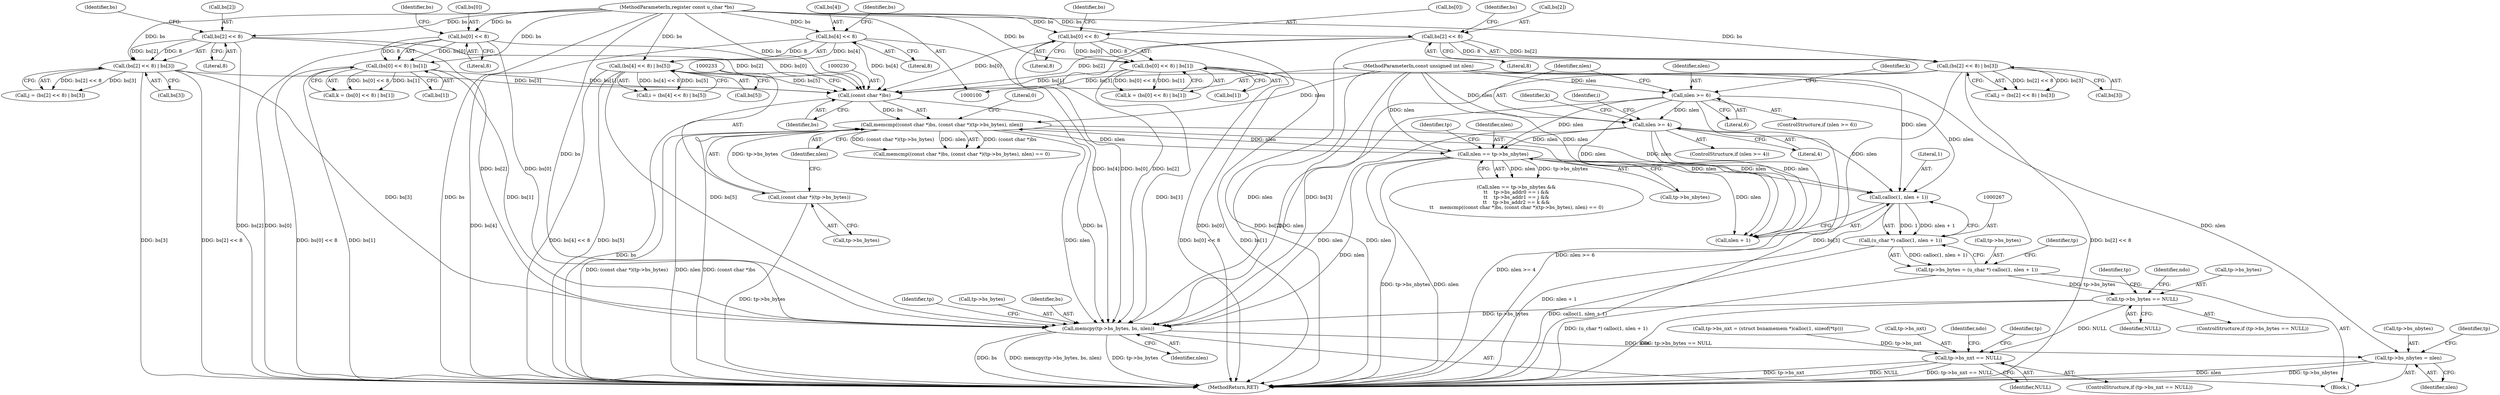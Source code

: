 digraph "0_tcpdump_730fc35968c5433b9e2a829779057f4f9495dc51_1@API" {
"1000268" [label="(Call,calloc(1, nlen + 1))"];
"1000228" [label="(Call,memcmp((const char *)bs, (const char *)(tp->bs_bytes), nlen))"];
"1000229" [label="(Call,(const char *)bs)"];
"1000167" [label="(Call,bs[2] << 8)"];
"1000102" [label="(MethodParameterIn,register const u_char *bs)"];
"1000166" [label="(Call,(bs[2] << 8) | bs[3])"];
"1000156" [label="(Call,bs[0] << 8)"];
"1000139" [label="(Call,bs[4] << 8)"];
"1000116" [label="(Call,(bs[0] << 8) | bs[1])"];
"1000117" [label="(Call,bs[0] << 8)"];
"1000155" [label="(Call,(bs[0] << 8) | bs[1])"];
"1000128" [label="(Call,bs[2] << 8)"];
"1000138" [label="(Call,(bs[4] << 8) | bs[5])"];
"1000127" [label="(Call,(bs[2] << 8) | bs[3])"];
"1000232" [label="(Call,(const char *)(tp->bs_bytes))"];
"1000204" [label="(Call,nlen == tp->bs_nbytes)"];
"1000149" [label="(Call,nlen >= 4)"];
"1000110" [label="(Call,nlen >= 6)"];
"1000103" [label="(MethodParameterIn,const unsigned int nlen)"];
"1000266" [label="(Call,(u_char *) calloc(1, nlen + 1))"];
"1000262" [label="(Call,tp->bs_bytes = (u_char *) calloc(1, nlen + 1))"];
"1000274" [label="(Call,tp->bs_bytes == NULL)"];
"1000282" [label="(Call,memcpy(tp->bs_bytes, bs, nlen))"];
"1000288" [label="(Call,tp->bs_nbytes = nlen)"];
"1000305" [label="(Call,tp->bs_nxt == NULL)"];
"1000129" [label="(Call,bs[2])"];
"1000293" [label="(Call,tp->bs_nxt = (struct bsnamemem *)calloc(1, sizeof(*tp)))"];
"1000160" [label="(Literal,8)"];
"1000132" [label="(Literal,8)"];
"1000167" [label="(Call,bs[2] << 8)"];
"1000263" [label="(Call,tp->bs_bytes)"];
"1000134" [label="(Identifier,bs)"];
"1000309" [label="(Identifier,NULL)"];
"1000155" [label="(Call,(bs[0] << 8) | bs[1])"];
"1000289" [label="(Call,tp->bs_nbytes)"];
"1000270" [label="(Call,nlen + 1)"];
"1000315" [label="(MethodReturn,RET)"];
"1000284" [label="(Identifier,tp)"];
"1000128" [label="(Call,bs[2] << 8)"];
"1000231" [label="(Identifier,bs)"];
"1000138" [label="(Call,(bs[4] << 8) | bs[5])"];
"1000112" [label="(Literal,6)"];
"1000148" [label="(ControlStructure,if (nlen >= 4))"];
"1000154" [label="(Identifier,k)"];
"1000290" [label="(Identifier,tp)"];
"1000151" [label="(Literal,4)"];
"1000306" [label="(Call,tp->bs_nxt)"];
"1000269" [label="(Literal,1)"];
"1000118" [label="(Call,bs[0])"];
"1000149" [label="(Call,nlen >= 4)"];
"1000311" [label="(Identifier,ndo)"];
"1000212" [label="(Identifier,tp)"];
"1000172" [label="(Call,bs[3])"];
"1000125" [label="(Call,j = (bs[2] << 8) | bs[3])"];
"1000283" [label="(Call,tp->bs_bytes)"];
"1000288" [label="(Call,tp->bs_nbytes = nlen)"];
"1000115" [label="(Identifier,k)"];
"1000276" [label="(Identifier,tp)"];
"1000173" [label="(Identifier,bs)"];
"1000206" [label="(Call,tp->bs_nbytes)"];
"1000280" [label="(Identifier,ndo)"];
"1000110" [label="(Call,nlen >= 6)"];
"1000287" [label="(Identifier,nlen)"];
"1000166" [label="(Call,(bs[2] << 8) | bs[3])"];
"1000123" [label="(Identifier,bs)"];
"1000136" [label="(Call,i = (bs[4] << 8) | bs[5])"];
"1000116" [label="(Call,(bs[0] << 8) | bs[1])"];
"1000133" [label="(Call,bs[3])"];
"1000109" [label="(ControlStructure,if (nlen >= 6))"];
"1000275" [label="(Call,tp->bs_bytes)"];
"1000205" [label="(Identifier,nlen)"];
"1000121" [label="(Literal,8)"];
"1000305" [label="(Call,tp->bs_nxt == NULL)"];
"1000314" [label="(Identifier,tp)"];
"1000274" [label="(Call,tp->bs_bytes == NULL)"];
"1000232" [label="(Call,(const char *)(tp->bs_bytes))"];
"1000111" [label="(Identifier,nlen)"];
"1000282" [label="(Call,memcpy(tp->bs_bytes, bs, nlen))"];
"1000295" [label="(Identifier,tp)"];
"1000286" [label="(Identifier,bs)"];
"1000162" [label="(Identifier,bs)"];
"1000266" [label="(Call,(u_char *) calloc(1, nlen + 1))"];
"1000156" [label="(Call,bs[0] << 8)"];
"1000273" [label="(ControlStructure,if (tp->bs_bytes == NULL))"];
"1000171" [label="(Literal,8)"];
"1000122" [label="(Call,bs[1])"];
"1000144" [label="(Call,bs[5])"];
"1000237" [label="(Identifier,nlen)"];
"1000292" [label="(Identifier,nlen)"];
"1000117" [label="(Call,bs[0] << 8)"];
"1000150" [label="(Identifier,nlen)"];
"1000168" [label="(Call,bs[2])"];
"1000227" [label="(Call,memcmp((const char *)bs, (const char *)(tp->bs_bytes), nlen) == 0)"];
"1000204" [label="(Call,nlen == tp->bs_nbytes)"];
"1000127" [label="(Call,(bs[2] << 8) | bs[3])"];
"1000164" [label="(Call,j = (bs[2] << 8) | bs[3])"];
"1000140" [label="(Call,bs[4])"];
"1000153" [label="(Call,k = (bs[0] << 8) | bs[1])"];
"1000145" [label="(Identifier,bs)"];
"1000139" [label="(Call,bs[4] << 8)"];
"1000161" [label="(Call,bs[1])"];
"1000114" [label="(Call,k = (bs[0] << 8) | bs[1])"];
"1000268" [label="(Call,calloc(1, nlen + 1))"];
"1000203" [label="(Call,nlen == tp->bs_nbytes &&\n\t\t    tp->bs_addr0 == i &&\n\t\t    tp->bs_addr1 == j &&\n\t\t    tp->bs_addr2 == k &&\n\t\t    memcmp((const char *)bs, (const char *)(tp->bs_bytes), nlen) == 0)"];
"1000262" [label="(Call,tp->bs_bytes = (u_char *) calloc(1, nlen + 1))"];
"1000103" [label="(MethodParameterIn,const unsigned int nlen)"];
"1000157" [label="(Call,bs[0])"];
"1000143" [label="(Literal,8)"];
"1000180" [label="(Identifier,i)"];
"1000104" [label="(Block,)"];
"1000102" [label="(MethodParameterIn,register const u_char *bs)"];
"1000228" [label="(Call,memcmp((const char *)bs, (const char *)(tp->bs_bytes), nlen))"];
"1000304" [label="(ControlStructure,if (tp->bs_nxt == NULL))"];
"1000238" [label="(Literal,0)"];
"1000278" [label="(Identifier,NULL)"];
"1000234" [label="(Call,tp->bs_bytes)"];
"1000229" [label="(Call,(const char *)bs)"];
"1000268" -> "1000266"  [label="AST: "];
"1000268" -> "1000270"  [label="CFG: "];
"1000269" -> "1000268"  [label="AST: "];
"1000270" -> "1000268"  [label="AST: "];
"1000266" -> "1000268"  [label="CFG: "];
"1000268" -> "1000315"  [label="DDG: nlen + 1"];
"1000268" -> "1000266"  [label="DDG: 1"];
"1000268" -> "1000266"  [label="DDG: nlen + 1"];
"1000228" -> "1000268"  [label="DDG: nlen"];
"1000149" -> "1000268"  [label="DDG: nlen"];
"1000204" -> "1000268"  [label="DDG: nlen"];
"1000110" -> "1000268"  [label="DDG: nlen"];
"1000103" -> "1000268"  [label="DDG: nlen"];
"1000228" -> "1000227"  [label="AST: "];
"1000228" -> "1000237"  [label="CFG: "];
"1000229" -> "1000228"  [label="AST: "];
"1000232" -> "1000228"  [label="AST: "];
"1000237" -> "1000228"  [label="AST: "];
"1000238" -> "1000228"  [label="CFG: "];
"1000228" -> "1000315"  [label="DDG: (const char *)(tp->bs_bytes)"];
"1000228" -> "1000315"  [label="DDG: nlen"];
"1000228" -> "1000315"  [label="DDG: (const char *)bs"];
"1000228" -> "1000204"  [label="DDG: nlen"];
"1000228" -> "1000227"  [label="DDG: (const char *)bs"];
"1000228" -> "1000227"  [label="DDG: (const char *)(tp->bs_bytes)"];
"1000228" -> "1000227"  [label="DDG: nlen"];
"1000229" -> "1000228"  [label="DDG: bs"];
"1000232" -> "1000228"  [label="DDG: tp->bs_bytes"];
"1000204" -> "1000228"  [label="DDG: nlen"];
"1000103" -> "1000228"  [label="DDG: nlen"];
"1000228" -> "1000270"  [label="DDG: nlen"];
"1000228" -> "1000282"  [label="DDG: nlen"];
"1000229" -> "1000231"  [label="CFG: "];
"1000230" -> "1000229"  [label="AST: "];
"1000231" -> "1000229"  [label="AST: "];
"1000233" -> "1000229"  [label="CFG: "];
"1000229" -> "1000315"  [label="DDG: bs"];
"1000167" -> "1000229"  [label="DDG: bs[2]"];
"1000166" -> "1000229"  [label="DDG: bs[3]"];
"1000156" -> "1000229"  [label="DDG: bs[0]"];
"1000139" -> "1000229"  [label="DDG: bs[4]"];
"1000116" -> "1000229"  [label="DDG: bs[1]"];
"1000155" -> "1000229"  [label="DDG: bs[1]"];
"1000128" -> "1000229"  [label="DDG: bs[2]"];
"1000138" -> "1000229"  [label="DDG: bs[5]"];
"1000117" -> "1000229"  [label="DDG: bs[0]"];
"1000127" -> "1000229"  [label="DDG: bs[3]"];
"1000102" -> "1000229"  [label="DDG: bs"];
"1000229" -> "1000282"  [label="DDG: bs"];
"1000167" -> "1000166"  [label="AST: "];
"1000167" -> "1000171"  [label="CFG: "];
"1000168" -> "1000167"  [label="AST: "];
"1000171" -> "1000167"  [label="AST: "];
"1000173" -> "1000167"  [label="CFG: "];
"1000167" -> "1000315"  [label="DDG: bs[2]"];
"1000167" -> "1000166"  [label="DDG: bs[2]"];
"1000167" -> "1000166"  [label="DDG: 8"];
"1000102" -> "1000167"  [label="DDG: bs"];
"1000167" -> "1000282"  [label="DDG: bs[2]"];
"1000102" -> "1000100"  [label="AST: "];
"1000102" -> "1000315"  [label="DDG: bs"];
"1000102" -> "1000117"  [label="DDG: bs"];
"1000102" -> "1000116"  [label="DDG: bs"];
"1000102" -> "1000128"  [label="DDG: bs"];
"1000102" -> "1000127"  [label="DDG: bs"];
"1000102" -> "1000139"  [label="DDG: bs"];
"1000102" -> "1000138"  [label="DDG: bs"];
"1000102" -> "1000156"  [label="DDG: bs"];
"1000102" -> "1000155"  [label="DDG: bs"];
"1000102" -> "1000166"  [label="DDG: bs"];
"1000102" -> "1000282"  [label="DDG: bs"];
"1000166" -> "1000164"  [label="AST: "];
"1000166" -> "1000172"  [label="CFG: "];
"1000172" -> "1000166"  [label="AST: "];
"1000164" -> "1000166"  [label="CFG: "];
"1000166" -> "1000315"  [label="DDG: bs[3]"];
"1000166" -> "1000315"  [label="DDG: bs[2] << 8"];
"1000166" -> "1000164"  [label="DDG: bs[2] << 8"];
"1000166" -> "1000164"  [label="DDG: bs[3]"];
"1000166" -> "1000282"  [label="DDG: bs[3]"];
"1000156" -> "1000155"  [label="AST: "];
"1000156" -> "1000160"  [label="CFG: "];
"1000157" -> "1000156"  [label="AST: "];
"1000160" -> "1000156"  [label="AST: "];
"1000162" -> "1000156"  [label="CFG: "];
"1000156" -> "1000315"  [label="DDG: bs[0]"];
"1000156" -> "1000155"  [label="DDG: bs[0]"];
"1000156" -> "1000155"  [label="DDG: 8"];
"1000156" -> "1000282"  [label="DDG: bs[0]"];
"1000139" -> "1000138"  [label="AST: "];
"1000139" -> "1000143"  [label="CFG: "];
"1000140" -> "1000139"  [label="AST: "];
"1000143" -> "1000139"  [label="AST: "];
"1000145" -> "1000139"  [label="CFG: "];
"1000139" -> "1000315"  [label="DDG: bs[4]"];
"1000139" -> "1000138"  [label="DDG: bs[4]"];
"1000139" -> "1000138"  [label="DDG: 8"];
"1000139" -> "1000282"  [label="DDG: bs[4]"];
"1000116" -> "1000114"  [label="AST: "];
"1000116" -> "1000122"  [label="CFG: "];
"1000117" -> "1000116"  [label="AST: "];
"1000122" -> "1000116"  [label="AST: "];
"1000114" -> "1000116"  [label="CFG: "];
"1000116" -> "1000315"  [label="DDG: bs[0] << 8"];
"1000116" -> "1000315"  [label="DDG: bs[1]"];
"1000116" -> "1000114"  [label="DDG: bs[0] << 8"];
"1000116" -> "1000114"  [label="DDG: bs[1]"];
"1000117" -> "1000116"  [label="DDG: bs[0]"];
"1000117" -> "1000116"  [label="DDG: 8"];
"1000116" -> "1000282"  [label="DDG: bs[1]"];
"1000117" -> "1000121"  [label="CFG: "];
"1000118" -> "1000117"  [label="AST: "];
"1000121" -> "1000117"  [label="AST: "];
"1000123" -> "1000117"  [label="CFG: "];
"1000117" -> "1000315"  [label="DDG: bs[0]"];
"1000117" -> "1000282"  [label="DDG: bs[0]"];
"1000155" -> "1000153"  [label="AST: "];
"1000155" -> "1000161"  [label="CFG: "];
"1000161" -> "1000155"  [label="AST: "];
"1000153" -> "1000155"  [label="CFG: "];
"1000155" -> "1000315"  [label="DDG: bs[0] << 8"];
"1000155" -> "1000315"  [label="DDG: bs[1]"];
"1000155" -> "1000153"  [label="DDG: bs[0] << 8"];
"1000155" -> "1000153"  [label="DDG: bs[1]"];
"1000155" -> "1000282"  [label="DDG: bs[1]"];
"1000128" -> "1000127"  [label="AST: "];
"1000128" -> "1000132"  [label="CFG: "];
"1000129" -> "1000128"  [label="AST: "];
"1000132" -> "1000128"  [label="AST: "];
"1000134" -> "1000128"  [label="CFG: "];
"1000128" -> "1000315"  [label="DDG: bs[2]"];
"1000128" -> "1000127"  [label="DDG: bs[2]"];
"1000128" -> "1000127"  [label="DDG: 8"];
"1000128" -> "1000282"  [label="DDG: bs[2]"];
"1000138" -> "1000136"  [label="AST: "];
"1000138" -> "1000144"  [label="CFG: "];
"1000144" -> "1000138"  [label="AST: "];
"1000136" -> "1000138"  [label="CFG: "];
"1000138" -> "1000315"  [label="DDG: bs[4] << 8"];
"1000138" -> "1000315"  [label="DDG: bs[5]"];
"1000138" -> "1000136"  [label="DDG: bs[4] << 8"];
"1000138" -> "1000136"  [label="DDG: bs[5]"];
"1000138" -> "1000282"  [label="DDG: bs[5]"];
"1000127" -> "1000125"  [label="AST: "];
"1000127" -> "1000133"  [label="CFG: "];
"1000133" -> "1000127"  [label="AST: "];
"1000125" -> "1000127"  [label="CFG: "];
"1000127" -> "1000315"  [label="DDG: bs[3]"];
"1000127" -> "1000315"  [label="DDG: bs[2] << 8"];
"1000127" -> "1000125"  [label="DDG: bs[2] << 8"];
"1000127" -> "1000125"  [label="DDG: bs[3]"];
"1000127" -> "1000282"  [label="DDG: bs[3]"];
"1000232" -> "1000234"  [label="CFG: "];
"1000233" -> "1000232"  [label="AST: "];
"1000234" -> "1000232"  [label="AST: "];
"1000237" -> "1000232"  [label="CFG: "];
"1000232" -> "1000315"  [label="DDG: tp->bs_bytes"];
"1000204" -> "1000203"  [label="AST: "];
"1000204" -> "1000206"  [label="CFG: "];
"1000205" -> "1000204"  [label="AST: "];
"1000206" -> "1000204"  [label="AST: "];
"1000212" -> "1000204"  [label="CFG: "];
"1000203" -> "1000204"  [label="CFG: "];
"1000204" -> "1000315"  [label="DDG: tp->bs_nbytes"];
"1000204" -> "1000315"  [label="DDG: nlen"];
"1000204" -> "1000203"  [label="DDG: nlen"];
"1000204" -> "1000203"  [label="DDG: tp->bs_nbytes"];
"1000149" -> "1000204"  [label="DDG: nlen"];
"1000110" -> "1000204"  [label="DDG: nlen"];
"1000103" -> "1000204"  [label="DDG: nlen"];
"1000204" -> "1000270"  [label="DDG: nlen"];
"1000204" -> "1000282"  [label="DDG: nlen"];
"1000149" -> "1000148"  [label="AST: "];
"1000149" -> "1000151"  [label="CFG: "];
"1000150" -> "1000149"  [label="AST: "];
"1000151" -> "1000149"  [label="AST: "];
"1000154" -> "1000149"  [label="CFG: "];
"1000180" -> "1000149"  [label="CFG: "];
"1000149" -> "1000315"  [label="DDG: nlen >= 4"];
"1000110" -> "1000149"  [label="DDG: nlen"];
"1000103" -> "1000149"  [label="DDG: nlen"];
"1000149" -> "1000270"  [label="DDG: nlen"];
"1000149" -> "1000282"  [label="DDG: nlen"];
"1000110" -> "1000109"  [label="AST: "];
"1000110" -> "1000112"  [label="CFG: "];
"1000111" -> "1000110"  [label="AST: "];
"1000112" -> "1000110"  [label="AST: "];
"1000115" -> "1000110"  [label="CFG: "];
"1000150" -> "1000110"  [label="CFG: "];
"1000110" -> "1000315"  [label="DDG: nlen >= 6"];
"1000103" -> "1000110"  [label="DDG: nlen"];
"1000110" -> "1000270"  [label="DDG: nlen"];
"1000110" -> "1000282"  [label="DDG: nlen"];
"1000103" -> "1000100"  [label="AST: "];
"1000103" -> "1000315"  [label="DDG: nlen"];
"1000103" -> "1000270"  [label="DDG: nlen"];
"1000103" -> "1000282"  [label="DDG: nlen"];
"1000103" -> "1000288"  [label="DDG: nlen"];
"1000266" -> "1000262"  [label="AST: "];
"1000267" -> "1000266"  [label="AST: "];
"1000262" -> "1000266"  [label="CFG: "];
"1000266" -> "1000315"  [label="DDG: calloc(1, nlen + 1)"];
"1000266" -> "1000262"  [label="DDG: calloc(1, nlen + 1)"];
"1000262" -> "1000104"  [label="AST: "];
"1000263" -> "1000262"  [label="AST: "];
"1000276" -> "1000262"  [label="CFG: "];
"1000262" -> "1000315"  [label="DDG: (u_char *) calloc(1, nlen + 1)"];
"1000262" -> "1000274"  [label="DDG: tp->bs_bytes"];
"1000274" -> "1000273"  [label="AST: "];
"1000274" -> "1000278"  [label="CFG: "];
"1000275" -> "1000274"  [label="AST: "];
"1000278" -> "1000274"  [label="AST: "];
"1000280" -> "1000274"  [label="CFG: "];
"1000284" -> "1000274"  [label="CFG: "];
"1000274" -> "1000315"  [label="DDG: tp->bs_bytes == NULL"];
"1000274" -> "1000282"  [label="DDG: tp->bs_bytes"];
"1000274" -> "1000305"  [label="DDG: NULL"];
"1000282" -> "1000104"  [label="AST: "];
"1000282" -> "1000287"  [label="CFG: "];
"1000283" -> "1000282"  [label="AST: "];
"1000286" -> "1000282"  [label="AST: "];
"1000287" -> "1000282"  [label="AST: "];
"1000290" -> "1000282"  [label="CFG: "];
"1000282" -> "1000315"  [label="DDG: bs"];
"1000282" -> "1000315"  [label="DDG: memcpy(tp->bs_bytes, bs, nlen)"];
"1000282" -> "1000315"  [label="DDG: tp->bs_bytes"];
"1000282" -> "1000288"  [label="DDG: nlen"];
"1000288" -> "1000104"  [label="AST: "];
"1000288" -> "1000292"  [label="CFG: "];
"1000289" -> "1000288"  [label="AST: "];
"1000292" -> "1000288"  [label="AST: "];
"1000295" -> "1000288"  [label="CFG: "];
"1000288" -> "1000315"  [label="DDG: nlen"];
"1000288" -> "1000315"  [label="DDG: tp->bs_nbytes"];
"1000305" -> "1000304"  [label="AST: "];
"1000305" -> "1000309"  [label="CFG: "];
"1000306" -> "1000305"  [label="AST: "];
"1000309" -> "1000305"  [label="AST: "];
"1000311" -> "1000305"  [label="CFG: "];
"1000314" -> "1000305"  [label="CFG: "];
"1000305" -> "1000315"  [label="DDG: NULL"];
"1000305" -> "1000315"  [label="DDG: tp->bs_nxt == NULL"];
"1000305" -> "1000315"  [label="DDG: tp->bs_nxt"];
"1000293" -> "1000305"  [label="DDG: tp->bs_nxt"];
}
